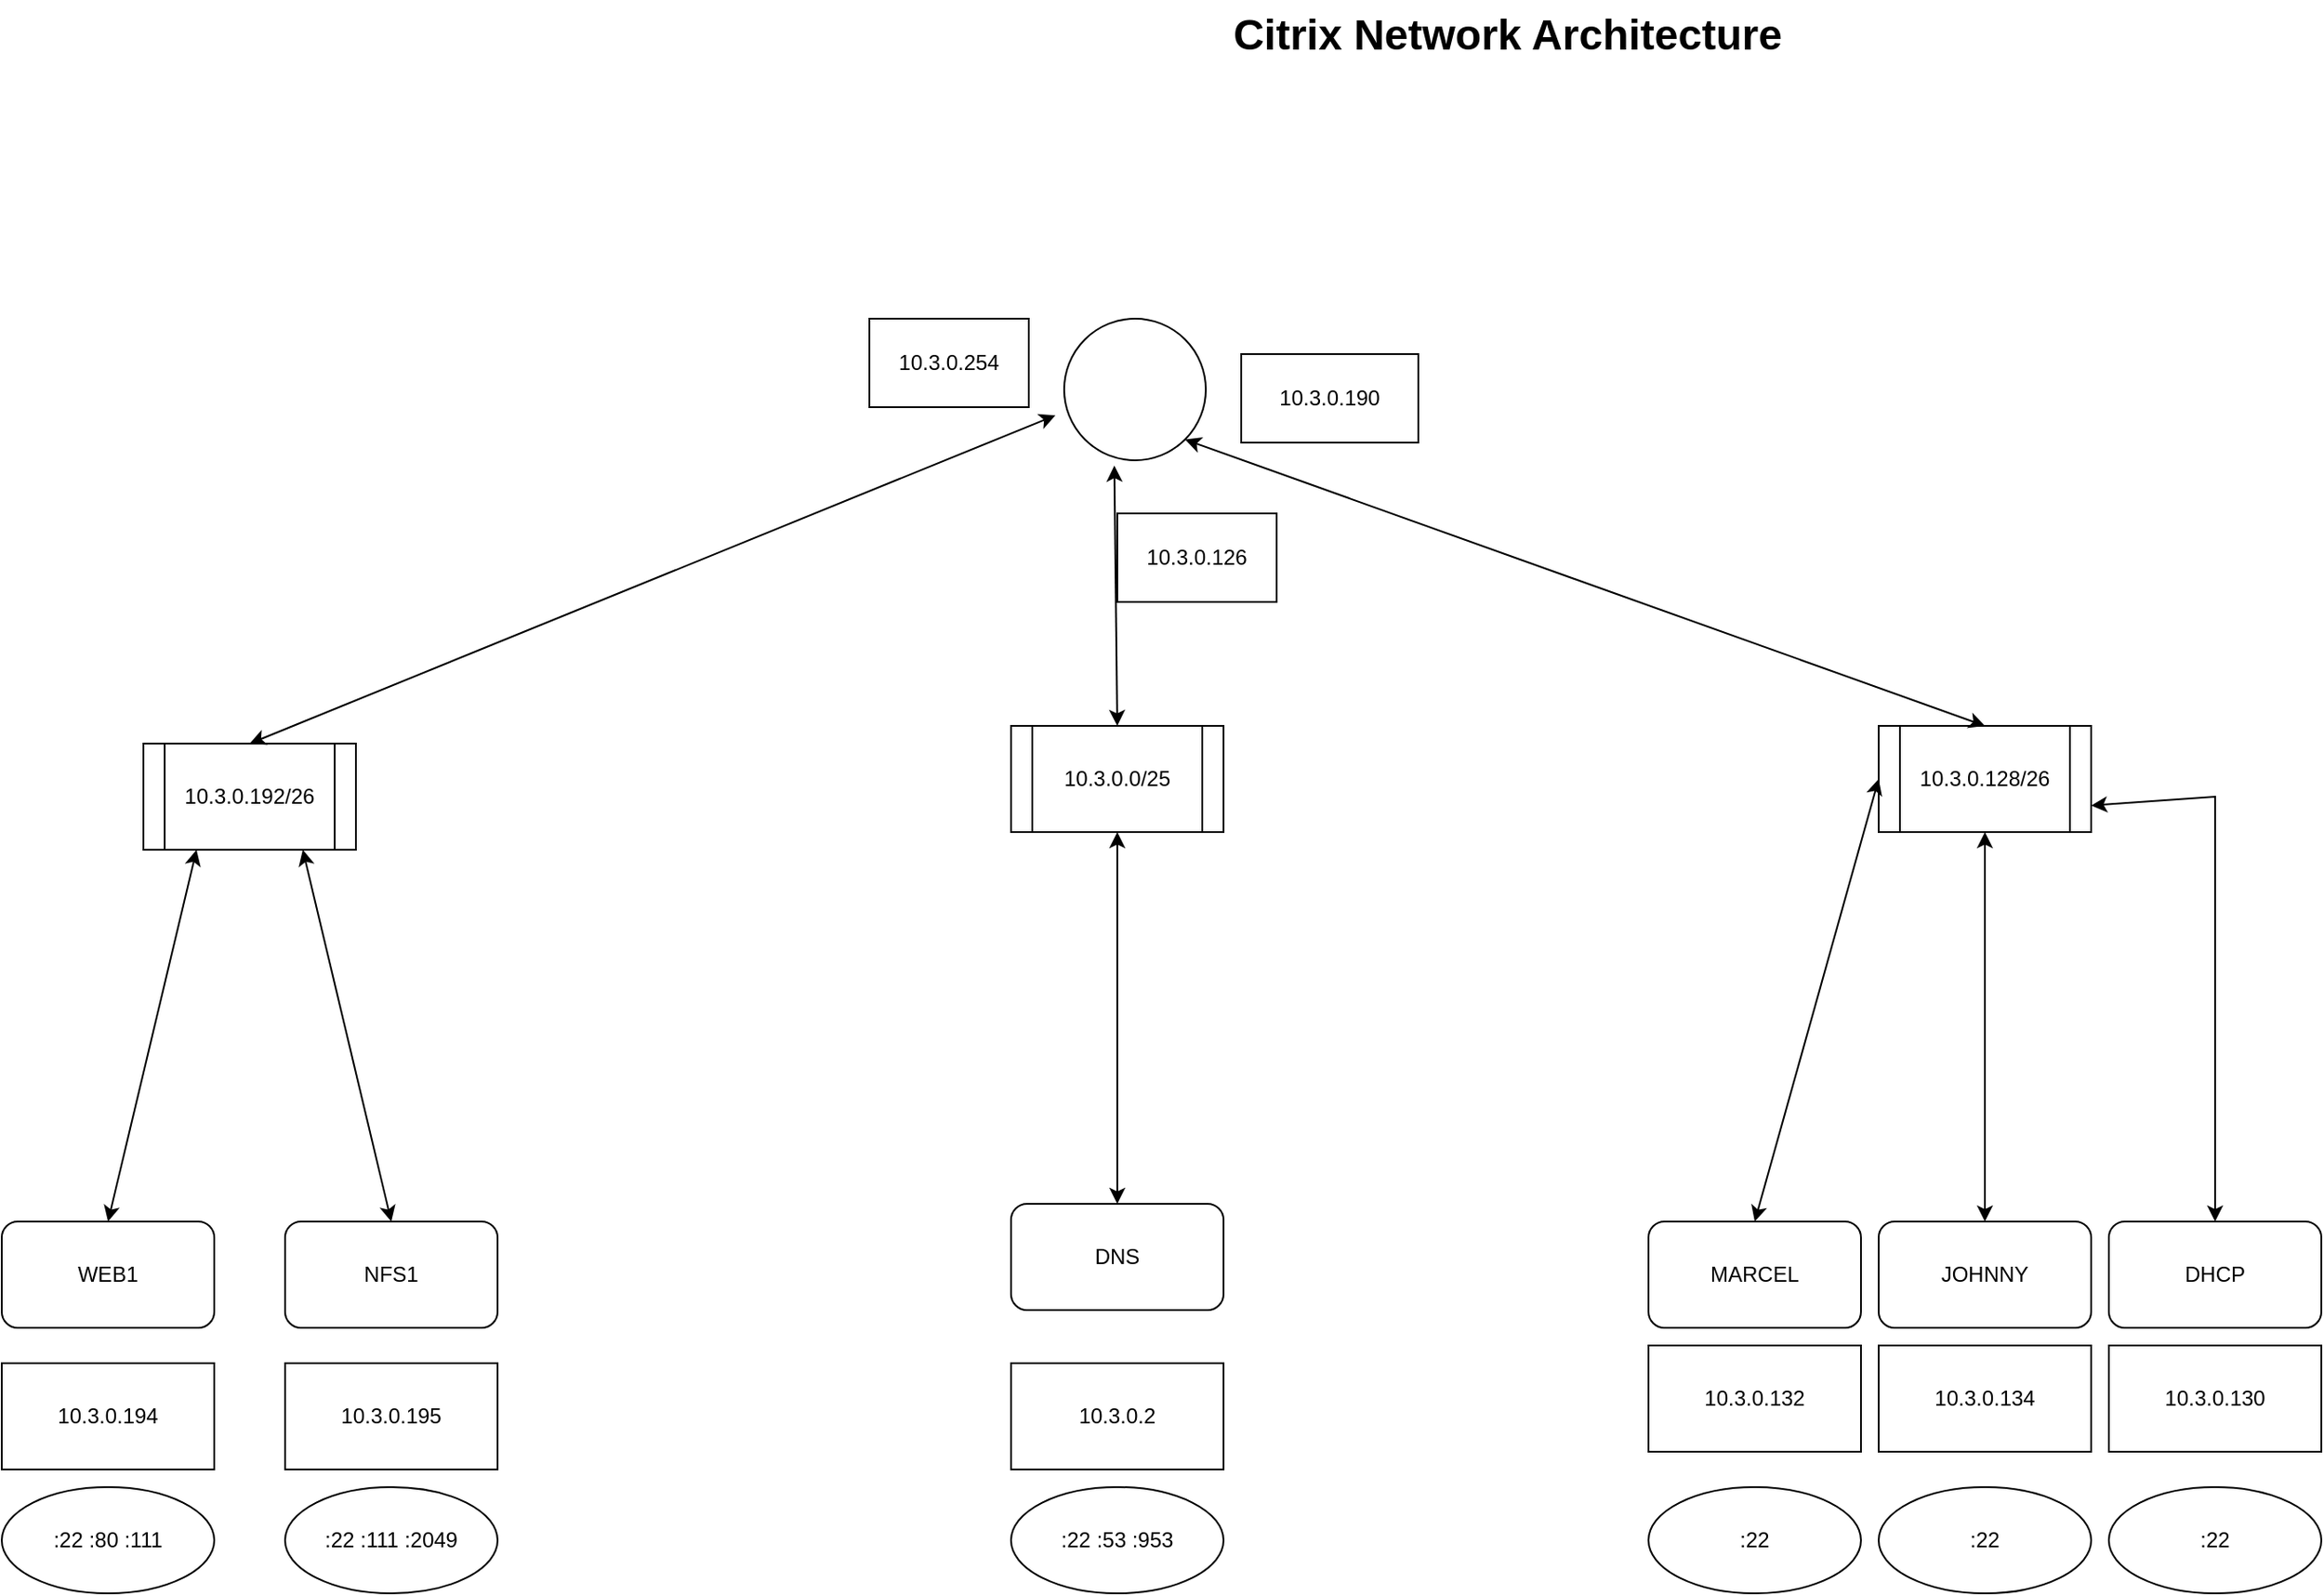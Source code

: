 <mxfile version="15.5.5" type="device"><diagram name="Page-1" id="e3a06f82-3646-2815-327d-82caf3d4e204"><mxGraphModel dx="1929" dy="1133" grid="1" gridSize="10" guides="1" tooltips="1" connect="1" arrows="1" fold="1" page="1" pageScale="1.5" pageWidth="1169" pageHeight="826" background="none" math="0" shadow="0"><root><mxCell id="0" style=";html=1;"/><mxCell id="1" style=";html=1;" parent="0"/><mxCell id="6a7d8f32e03d9370-62" value="Citrix Network Architecture" style="text;strokeColor=none;fillColor=none;html=1;fontSize=24;fontStyle=1;verticalAlign=middle;align=center;" parent="1" vertex="1"><mxGeometry x="499" y="30" width="861" height="40" as="geometry"/></mxCell><mxCell id="qcEdmjmkZYeTbMQa4nfq-2" value="" style="ellipse;whiteSpace=wrap;html=1;aspect=fixed;" vertex="1" parent="1"><mxGeometry x="680" y="210" width="80" height="80" as="geometry"/></mxCell><mxCell id="qcEdmjmkZYeTbMQa4nfq-3" value="WEB1" style="rounded=1;whiteSpace=wrap;html=1;" vertex="1" parent="1"><mxGeometry x="80" y="720" width="120" height="60" as="geometry"/></mxCell><mxCell id="qcEdmjmkZYeTbMQa4nfq-4" value="NFS1" style="rounded=1;whiteSpace=wrap;html=1;" vertex="1" parent="1"><mxGeometry x="240" y="720" width="120" height="60" as="geometry"/></mxCell><mxCell id="qcEdmjmkZYeTbMQa4nfq-5" value="DNS" style="rounded=1;whiteSpace=wrap;html=1;" vertex="1" parent="1"><mxGeometry x="650" y="710" width="120" height="60" as="geometry"/></mxCell><mxCell id="qcEdmjmkZYeTbMQa4nfq-7" value="MARCEL" style="rounded=1;whiteSpace=wrap;html=1;" vertex="1" parent="1"><mxGeometry x="1010" y="720" width="120" height="60" as="geometry"/></mxCell><mxCell id="qcEdmjmkZYeTbMQa4nfq-8" value="JOHNNY" style="rounded=1;whiteSpace=wrap;html=1;" vertex="1" parent="1"><mxGeometry x="1140" y="720" width="120" height="60" as="geometry"/></mxCell><mxCell id="qcEdmjmkZYeTbMQa4nfq-9" value="DHCP" style="rounded=1;whiteSpace=wrap;html=1;" vertex="1" parent="1"><mxGeometry x="1270" y="720" width="120" height="60" as="geometry"/></mxCell><mxCell id="qcEdmjmkZYeTbMQa4nfq-10" value="10.3.0.192/26" style="shape=process;whiteSpace=wrap;html=1;backgroundOutline=1;" vertex="1" parent="1"><mxGeometry x="160" y="450" width="120" height="60" as="geometry"/></mxCell><mxCell id="qcEdmjmkZYeTbMQa4nfq-11" value="10.3.0.0/25" style="shape=process;whiteSpace=wrap;html=1;backgroundOutline=1;" vertex="1" parent="1"><mxGeometry x="650" y="440" width="120" height="60" as="geometry"/></mxCell><mxCell id="qcEdmjmkZYeTbMQa4nfq-12" value="10.3.0.128/26" style="shape=process;whiteSpace=wrap;html=1;backgroundOutline=1;" vertex="1" parent="1"><mxGeometry x="1140" y="440" width="120" height="60" as="geometry"/></mxCell><mxCell id="qcEdmjmkZYeTbMQa4nfq-14" value="" style="endArrow=classic;startArrow=classic;html=1;rounded=0;exitX=0.5;exitY=0;exitDx=0;exitDy=0;entryX=0.5;entryY=1;entryDx=0;entryDy=0;" edge="1" parent="1" source="qcEdmjmkZYeTbMQa4nfq-5" target="qcEdmjmkZYeTbMQa4nfq-11"><mxGeometry width="50" height="50" relative="1" as="geometry"><mxPoint x="820" y="680" as="sourcePoint"/><mxPoint x="870" y="630" as="targetPoint"/></mxGeometry></mxCell><mxCell id="qcEdmjmkZYeTbMQa4nfq-16" value="" style="endArrow=classic;startArrow=classic;html=1;rounded=0;entryX=0.5;entryY=0;entryDx=0;entryDy=0;exitX=0;exitY=0.5;exitDx=0;exitDy=0;" edge="1" parent="1" source="qcEdmjmkZYeTbMQa4nfq-12" target="qcEdmjmkZYeTbMQa4nfq-7"><mxGeometry width="50" height="50" relative="1" as="geometry"><mxPoint x="1070" y="460" as="sourcePoint"/><mxPoint x="890" y="650.0" as="targetPoint"/></mxGeometry></mxCell><mxCell id="qcEdmjmkZYeTbMQa4nfq-17" value="" style="endArrow=classic;startArrow=classic;html=1;rounded=0;entryX=0.5;entryY=0;entryDx=0;entryDy=0;exitX=0.5;exitY=1;exitDx=0;exitDy=0;" edge="1" parent="1" source="qcEdmjmkZYeTbMQa4nfq-12" target="qcEdmjmkZYeTbMQa4nfq-8"><mxGeometry width="50" height="50" relative="1" as="geometry"><mxPoint x="850" y="710.0" as="sourcePoint"/><mxPoint x="900" y="660.0" as="targetPoint"/></mxGeometry></mxCell><mxCell id="qcEdmjmkZYeTbMQa4nfq-18" value="" style="endArrow=classic;startArrow=classic;html=1;rounded=0;entryX=0.5;entryY=0;entryDx=0;entryDy=0;exitX=1;exitY=0.75;exitDx=0;exitDy=0;" edge="1" parent="1" source="qcEdmjmkZYeTbMQa4nfq-12" target="qcEdmjmkZYeTbMQa4nfq-9"><mxGeometry width="50" height="50" relative="1" as="geometry"><mxPoint x="820" y="680" as="sourcePoint"/><mxPoint x="870" y="630" as="targetPoint"/><Array as="points"><mxPoint x="1330" y="480"/></Array></mxGeometry></mxCell><mxCell id="qcEdmjmkZYeTbMQa4nfq-19" value="" style="endArrow=classic;startArrow=classic;html=1;rounded=0;exitX=0.5;exitY=0;exitDx=0;exitDy=0;entryX=0.354;entryY=1.038;entryDx=0;entryDy=0;entryPerimeter=0;" edge="1" parent="1" source="qcEdmjmkZYeTbMQa4nfq-11" target="qcEdmjmkZYeTbMQa4nfq-2"><mxGeometry width="50" height="50" relative="1" as="geometry"><mxPoint x="860" y="720.0" as="sourcePoint"/><mxPoint x="910" y="670.0" as="targetPoint"/></mxGeometry></mxCell><mxCell id="qcEdmjmkZYeTbMQa4nfq-20" value="" style="endArrow=classic;startArrow=classic;html=1;rounded=0;entryX=0.5;entryY=0;entryDx=0;entryDy=0;exitX=1;exitY=1;exitDx=0;exitDy=0;" edge="1" parent="1" source="qcEdmjmkZYeTbMQa4nfq-2" target="qcEdmjmkZYeTbMQa4nfq-12"><mxGeometry width="50" height="50" relative="1" as="geometry"><mxPoint x="870" y="730.0" as="sourcePoint"/><mxPoint x="920" y="680.0" as="targetPoint"/></mxGeometry></mxCell><mxCell id="qcEdmjmkZYeTbMQa4nfq-21" value="" style="endArrow=classic;startArrow=classic;html=1;rounded=0;exitX=0.5;exitY=0;exitDx=0;exitDy=0;entryX=-0.062;entryY=0.683;entryDx=0;entryDy=0;entryPerimeter=0;" edge="1" parent="1" source="qcEdmjmkZYeTbMQa4nfq-10" target="qcEdmjmkZYeTbMQa4nfq-2"><mxGeometry width="50" height="50" relative="1" as="geometry"><mxPoint x="880" y="740.0" as="sourcePoint"/><mxPoint x="930" y="690.0" as="targetPoint"/></mxGeometry></mxCell><mxCell id="qcEdmjmkZYeTbMQa4nfq-22" value="" style="endArrow=classic;startArrow=classic;html=1;rounded=0;exitX=0.5;exitY=0;exitDx=0;exitDy=0;entryX=0.75;entryY=1;entryDx=0;entryDy=0;" edge="1" parent="1" source="qcEdmjmkZYeTbMQa4nfq-4" target="qcEdmjmkZYeTbMQa4nfq-10"><mxGeometry width="50" height="50" relative="1" as="geometry"><mxPoint x="890" y="750.0" as="sourcePoint"/><mxPoint x="940" y="700.0" as="targetPoint"/></mxGeometry></mxCell><mxCell id="qcEdmjmkZYeTbMQa4nfq-23" value="" style="endArrow=classic;startArrow=classic;html=1;rounded=0;exitX=0.5;exitY=0;exitDx=0;exitDy=0;entryX=0.25;entryY=1;entryDx=0;entryDy=0;" edge="1" parent="1" source="qcEdmjmkZYeTbMQa4nfq-3" target="qcEdmjmkZYeTbMQa4nfq-10"><mxGeometry width="50" height="50" relative="1" as="geometry"><mxPoint x="900" y="760.0" as="sourcePoint"/><mxPoint x="950" y="710.0" as="targetPoint"/></mxGeometry></mxCell><mxCell id="qcEdmjmkZYeTbMQa4nfq-24" value="10.3.0.194" style="whiteSpace=wrap;html=1;" vertex="1" parent="1"><mxGeometry x="80" y="800" width="120" height="60" as="geometry"/></mxCell><mxCell id="qcEdmjmkZYeTbMQa4nfq-25" value="10.3.0.195" style="whiteSpace=wrap;html=1;" vertex="1" parent="1"><mxGeometry x="240" y="800" width="120" height="60" as="geometry"/></mxCell><mxCell id="qcEdmjmkZYeTbMQa4nfq-26" value="10.3.0.2" style="whiteSpace=wrap;html=1;" vertex="1" parent="1"><mxGeometry x="650" y="800" width="120" height="60" as="geometry"/></mxCell><mxCell id="qcEdmjmkZYeTbMQa4nfq-27" value="10.3.0.132" style="whiteSpace=wrap;html=1;" vertex="1" parent="1"><mxGeometry x="1010" y="790" width="120" height="60" as="geometry"/></mxCell><mxCell id="qcEdmjmkZYeTbMQa4nfq-28" value="10.3.0.134" style="whiteSpace=wrap;html=1;" vertex="1" parent="1"><mxGeometry x="1140" y="790" width="120" height="60" as="geometry"/></mxCell><mxCell id="qcEdmjmkZYeTbMQa4nfq-29" value="10.3.0.130" style="whiteSpace=wrap;html=1;" vertex="1" parent="1"><mxGeometry x="1270" y="790" width="120" height="60" as="geometry"/></mxCell><mxCell id="qcEdmjmkZYeTbMQa4nfq-30" value=":22 :53 :953" style="ellipse;whiteSpace=wrap;html=1;" vertex="1" parent="1"><mxGeometry x="650" y="870" width="120" height="60" as="geometry"/></mxCell><mxCell id="qcEdmjmkZYeTbMQa4nfq-31" value=":22 :80 :111" style="ellipse;whiteSpace=wrap;html=1;" vertex="1" parent="1"><mxGeometry x="80" y="870" width="120" height="60" as="geometry"/></mxCell><mxCell id="qcEdmjmkZYeTbMQa4nfq-32" value=":22 :111 :2049" style="ellipse;whiteSpace=wrap;html=1;" vertex="1" parent="1"><mxGeometry x="240" y="870" width="120" height="60" as="geometry"/></mxCell><mxCell id="qcEdmjmkZYeTbMQa4nfq-33" value=":22" style="ellipse;whiteSpace=wrap;html=1;" vertex="1" parent="1"><mxGeometry x="1010" y="870" width="120" height="60" as="geometry"/></mxCell><mxCell id="qcEdmjmkZYeTbMQa4nfq-34" value=":22" style="ellipse;whiteSpace=wrap;html=1;" vertex="1" parent="1"><mxGeometry x="1140" y="870" width="120" height="60" as="geometry"/></mxCell><mxCell id="qcEdmjmkZYeTbMQa4nfq-35" value=":22" style="ellipse;whiteSpace=wrap;html=1;" vertex="1" parent="1"><mxGeometry x="1270" y="870" width="120" height="60" as="geometry"/></mxCell><mxCell id="qcEdmjmkZYeTbMQa4nfq-36" value="10.3.0.254" style="whiteSpace=wrap;html=1;" vertex="1" parent="1"><mxGeometry x="570" y="210" width="90" height="50" as="geometry"/></mxCell><mxCell id="qcEdmjmkZYeTbMQa4nfq-37" value="10.3.0.126" style="whiteSpace=wrap;html=1;" vertex="1" parent="1"><mxGeometry x="710" y="320" width="90" height="50" as="geometry"/></mxCell><mxCell id="qcEdmjmkZYeTbMQa4nfq-38" value="10.3.0.190" style="whiteSpace=wrap;html=1;" vertex="1" parent="1"><mxGeometry x="780" y="230" width="100" height="50" as="geometry"/></mxCell></root></mxGraphModel></diagram></mxfile>